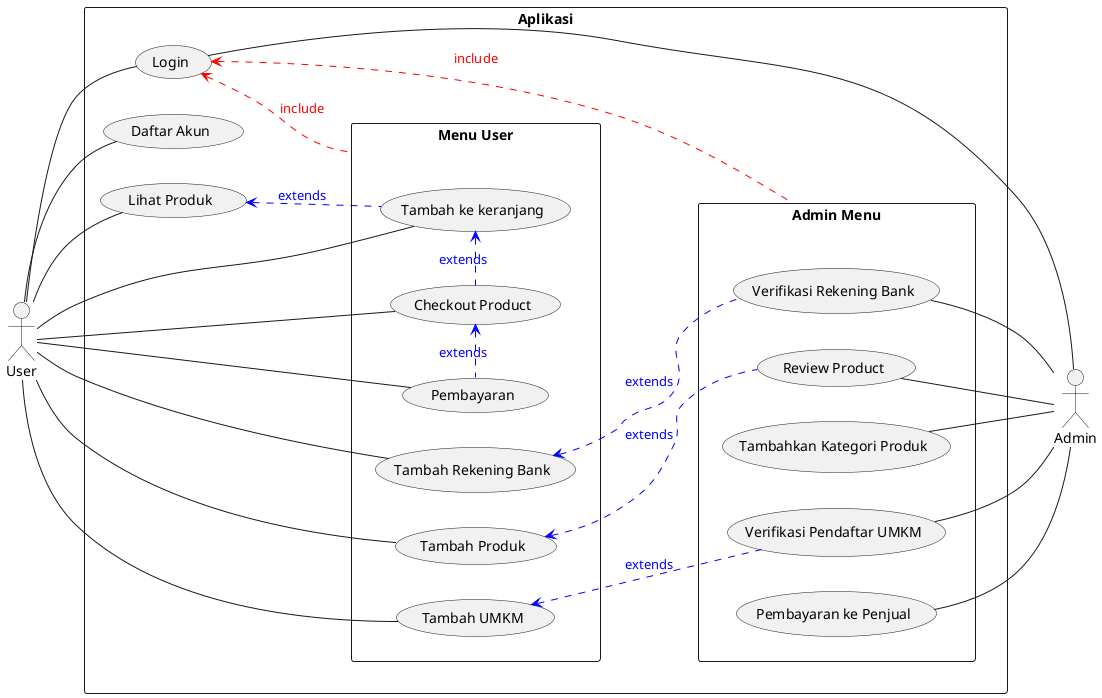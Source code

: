 @startuml

left to right direction
skinparam PackageStyle recangle

actor User
actor Admin


rectangle "Aplikasi" as app {

    rectangle "Admin Menu" as admin_menu {
        usecase "Tambahkan Kategori Produk" as addProductCategory
        usecase "Verifikasi Pendaftar UMKM" as verifyUmkmRegistration
        usecase "Verifikasi Rekening Bank" as verifyBankAccount
        usecase "Review Product" as reviewProduct
        usecase "Pembayaran ke Penjual" as paymentToSeller
    }

    usecase Login

    rectangle "Menu User" as user_menu {
        usecase "Tambah ke keranjang" as addToCart
        usecase "Checkout Product" as checkoutProduct
        usecase "Pembayaran" as userPayment
        usecase "Tambah Produk" as addProduct
        usecase "Tambah UMKM" as addUMKM
        usecase "Tambah Rekening Bank" as addBankAccount
    }

    usecase "Daftar Akun" as registerAccount
    usecase "Lihat Produk" as seeProduct



}




' Flow

User -- Login
Login -- Admin

' admin_menu .> Login #line:red;text:red; : include
Login <.down. admin_menu #line:red;text:red; : include
Login <.down. user_menu #line:red;text:red; : include

addProductCategory -- Admin
verifyUmkmRegistration -- Admin
verifyBankAccount -- Admin
reviewProduct -- Admin
paymentToSeller -- Admin


User -- registerAccount
User -- seeProduct
User -- addToCart
User -- checkoutProduct
User -- userPayment
User -- addUMKM
User -- addBankAccount
User -- addProduct

seeProduct <.down. addToCart #line:blue;text:blue; : extends
addToCart <. checkoutProduct #line:blue;text:blue; : extends
checkoutProduct <. userPayment #line:blue;text:blue; : extends

addUMKM <.down. verifyUmkmRegistration #line:blue;text:blue; : extends
addBankAccount <. verifyBankAccount #line:blue;text:blue; : extends
addProduct <. reviewProduct #line:blue;text:blue; : extends

@enduml